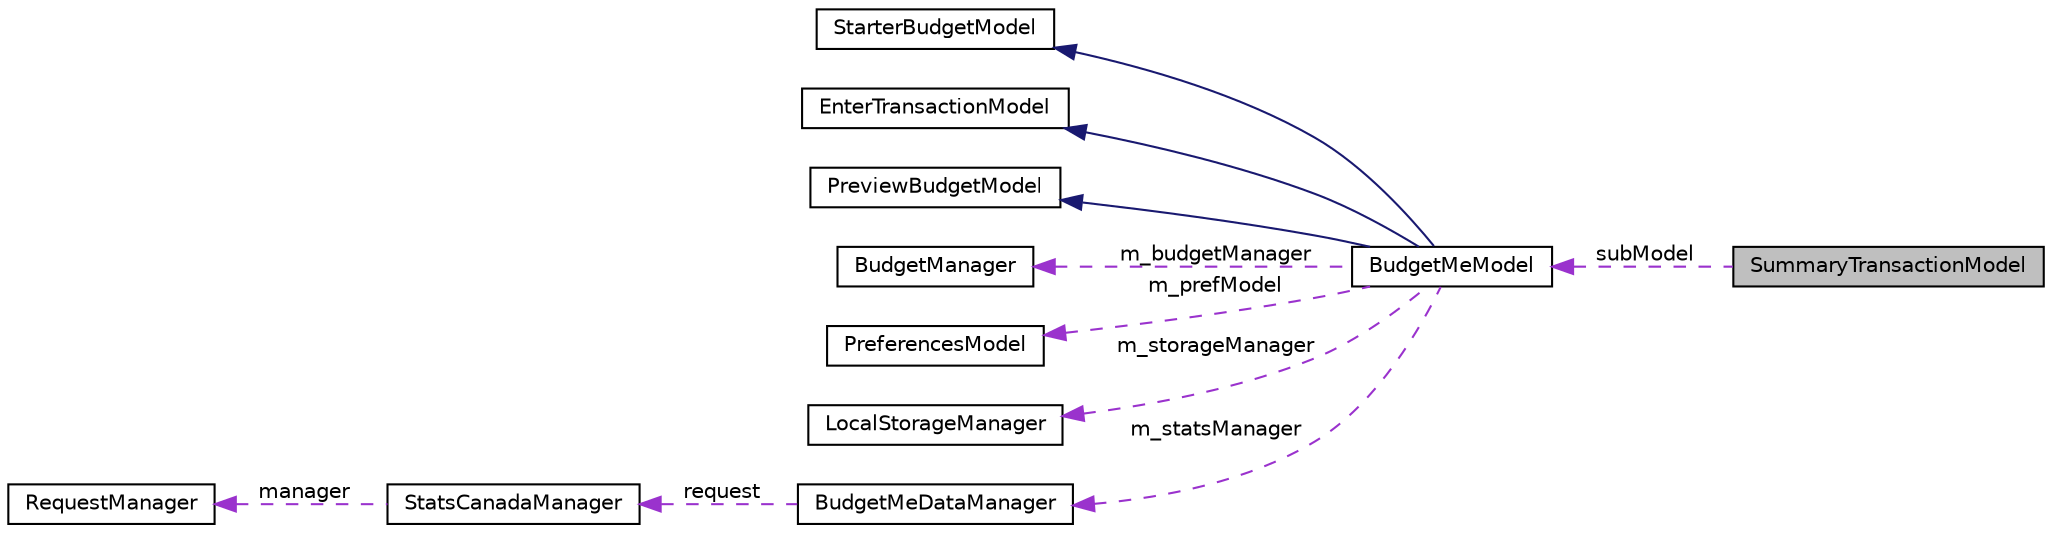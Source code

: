 digraph "SummaryTransactionModel"
{
 // LATEX_PDF_SIZE
  edge [fontname="Helvetica",fontsize="10",labelfontname="Helvetica",labelfontsize="10"];
  node [fontname="Helvetica",fontsize="10",shape=record];
  rankdir="LR";
  Node1 [label="SummaryTransactionModel",height=0.2,width=0.4,color="black", fillcolor="grey75", style="filled", fontcolor="black",tooltip=" "];
  Node2 -> Node1 [dir="back",color="darkorchid3",fontsize="10",style="dashed",label=" subModel" ];
  Node2 [label="BudgetMeModel",height=0.2,width=0.4,color="black", fillcolor="white", style="filled",URL="$classBudgetMeModel.html",tooltip=" "];
  Node3 -> Node2 [dir="back",color="midnightblue",fontsize="10",style="solid"];
  Node3 [label="StarterBudgetModel",height=0.2,width=0.4,color="black", fillcolor="white", style="filled",URL="$classStarterBudgetModel.html",tooltip=" "];
  Node4 -> Node2 [dir="back",color="midnightblue",fontsize="10",style="solid"];
  Node4 [label="EnterTransactionModel",height=0.2,width=0.4,color="black", fillcolor="white", style="filled",URL="$classEnterTransactionModel.html",tooltip=" "];
  Node5 -> Node2 [dir="back",color="midnightblue",fontsize="10",style="solid"];
  Node5 [label="PreviewBudgetModel",height=0.2,width=0.4,color="black", fillcolor="white", style="filled",URL="$classPreviewBudgetModel.html",tooltip=" "];
  Node6 -> Node2 [dir="back",color="darkorchid3",fontsize="10",style="dashed",label=" m_budgetManager" ];
  Node6 [label="BudgetManager",height=0.2,width=0.4,color="black", fillcolor="white", style="filled",URL="$classBudgetManager.html",tooltip="BudgetMe Algorithms."];
  Node7 -> Node2 [dir="back",color="darkorchid3",fontsize="10",style="dashed",label=" m_prefModel" ];
  Node7 [label="PreferencesModel",height=0.2,width=0.4,color="black", fillcolor="white", style="filled",URL="$classPreferencesModel.html",tooltip=" "];
  Node8 -> Node2 [dir="back",color="darkorchid3",fontsize="10",style="dashed",label=" m_storageManager" ];
  Node8 [label="LocalStorageManager",height=0.2,width=0.4,color="black", fillcolor="white", style="filled",URL="$classLocalStorageManager.html",tooltip="Interface for database models."];
  Node9 -> Node2 [dir="back",color="darkorchid3",fontsize="10",style="dashed",label=" m_statsManager" ];
  Node9 [label="BudgetMeDataManager",height=0.2,width=0.4,color="black", fillcolor="white", style="filled",URL="$classBudgetMeDataManager.html",tooltip="An object that will retrieve data specifically for BudgetMe."];
  Node10 -> Node9 [dir="back",color="darkorchid3",fontsize="10",style="dashed",label=" request" ];
  Node10 [label="StatsCanadaManager",height=0.2,width=0.4,color="black", fillcolor="white", style="filled",URL="$classStatsCanadaManager.html",tooltip="An object that will retrieve data from Statisitcs Canada."];
  Node11 -> Node10 [dir="back",color="darkorchid3",fontsize="10",style="dashed",label=" manager" ];
  Node11 [label="RequestManager",height=0.2,width=0.4,color="black", fillcolor="white", style="filled",URL="$classRequestManager.html",tooltip="Makes a request to an API."];
}
